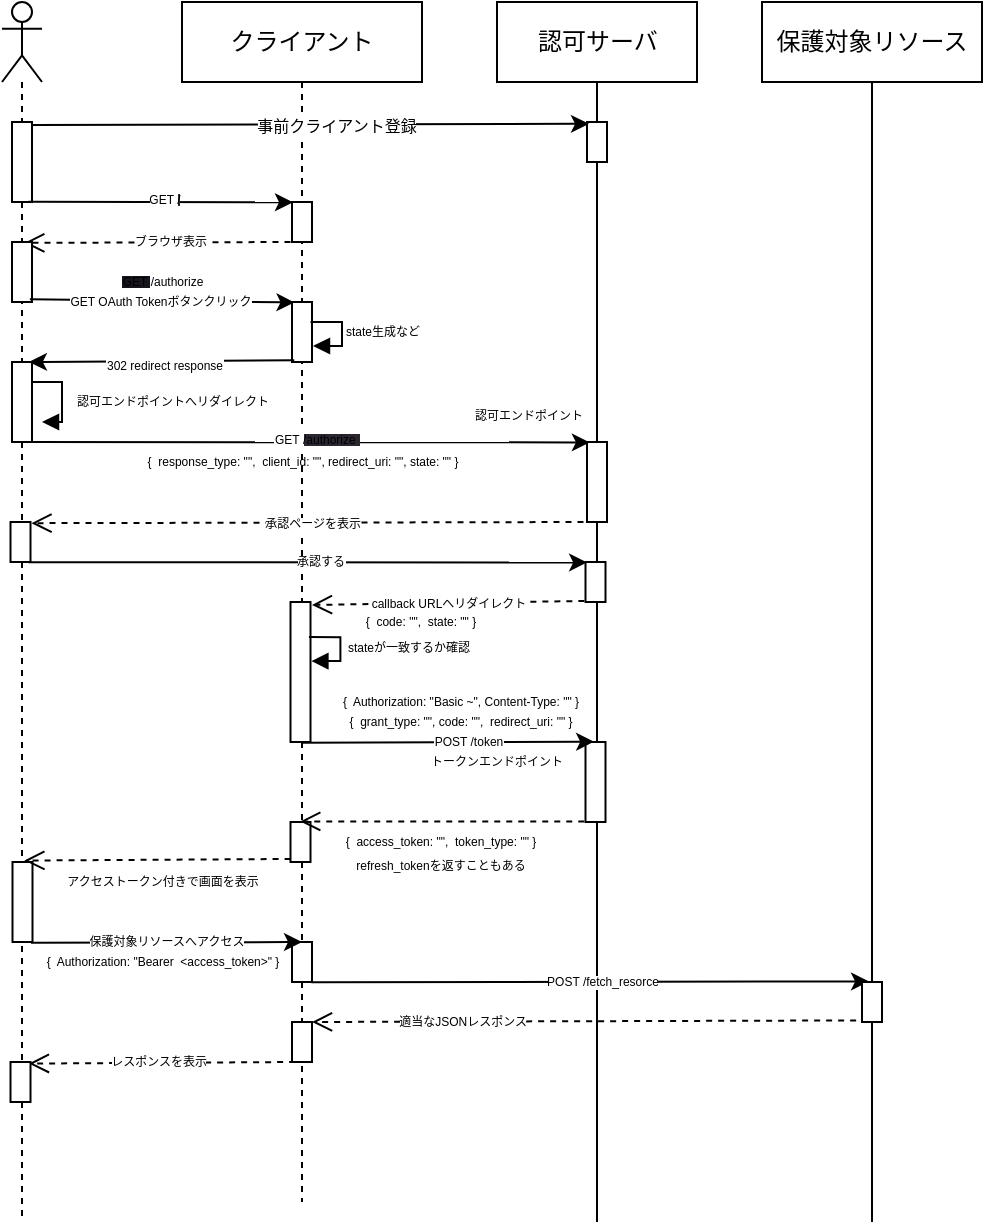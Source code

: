 <mxfile>
    <diagram id="ELHR5L6TcBTb3WxxxYSB" name="ページ1">
        <mxGraphModel dx="739" dy="432" grid="1" gridSize="10" guides="1" tooltips="1" connect="1" arrows="1" fold="1" page="1" pageScale="1" pageWidth="827" pageHeight="1169" math="0" shadow="0">
            <root>
                <mxCell id="0"/>
                <mxCell id="1" parent="0"/>
                <mxCell id="9" value="クライアント" style="shape=umlLifeline;perimeter=lifelinePerimeter;whiteSpace=wrap;html=1;container=1;collapsible=0;recursiveResize=0;outlineConnect=0;" parent="1" vertex="1">
                    <mxGeometry x="240" y="100" width="120" height="600" as="geometry"/>
                </mxCell>
                <mxCell id="35" value="" style="html=1;points=[];perimeter=orthogonalPerimeter;" parent="9" vertex="1">
                    <mxGeometry x="55" y="100" width="10" height="20" as="geometry"/>
                </mxCell>
                <mxCell id="47" value="" style="html=1;points=[];perimeter=orthogonalPerimeter;" parent="9" vertex="1">
                    <mxGeometry x="54.25" y="300" width="10" height="70" as="geometry"/>
                </mxCell>
                <mxCell id="120" value="" style="html=1;points=[];perimeter=orthogonalPerimeter;" vertex="1" parent="9">
                    <mxGeometry x="55" y="150" width="10" height="30" as="geometry"/>
                </mxCell>
                <mxCell id="127" value="" style="endArrow=classic;html=1;fontSize=8;entryX=0.894;entryY=-0.005;entryDx=0;entryDy=0;entryPerimeter=0;exitX=0.111;exitY=0.971;exitDx=0;exitDy=0;exitPerimeter=0;" edge="1" parent="9" source="120">
                    <mxGeometry width="50" height="50" relative="1" as="geometry">
                        <mxPoint x="45.0" y="180.05" as="sourcePoint"/>
                        <mxPoint x="-76.54" y="180" as="targetPoint"/>
                    </mxGeometry>
                </mxCell>
                <mxCell id="128" value="&lt;font style=&quot;font-size: 6px;&quot;&gt;302 redirect response&lt;/font&gt;" style="edgeLabel;html=1;align=center;verticalAlign=middle;resizable=0;points=[];fontSize=8;" vertex="1" connectable="0" parent="127">
                    <mxGeometry x="-0.018" y="1" relative="1" as="geometry">
                        <mxPoint as="offset"/>
                    </mxGeometry>
                </mxCell>
                <mxCell id="132" value="" style="endArrow=classic;html=1;fontSize=8;exitX=0.817;exitY=0.997;exitDx=0;exitDy=0;exitPerimeter=0;entryX=0.144;entryY=0.005;entryDx=0;entryDy=0;entryPerimeter=0;" edge="1" parent="9" target="12">
                    <mxGeometry width="50" height="50" relative="1" as="geometry">
                        <mxPoint x="-77.31" y="220.0" as="sourcePoint"/>
                        <mxPoint x="45" y="220" as="targetPoint"/>
                    </mxGeometry>
                </mxCell>
                <mxCell id="133" value="&lt;font style=&quot;font-size: 6px;&quot;&gt;GET&amp;nbsp;&lt;span style=&quot;background-color: rgb(42, 37, 47);&quot;&gt;/&lt;/span&gt;&lt;span style=&quot;background-color: rgb(42, 37, 47);&quot;&gt;authorize&amp;nbsp;&lt;/span&gt;&lt;/font&gt;" style="edgeLabel;html=1;align=center;verticalAlign=middle;resizable=0;points=[];fontSize=8;" vertex="1" connectable="0" parent="132">
                    <mxGeometry x="0.023" y="2" relative="1" as="geometry">
                        <mxPoint as="offset"/>
                    </mxGeometry>
                </mxCell>
                <mxCell id="156" value="" style="html=1;points=[];perimeter=orthogonalPerimeter;" vertex="1" parent="9">
                    <mxGeometry x="54.25" y="410" width="10" height="20" as="geometry"/>
                </mxCell>
                <mxCell id="158" value="&lt;div style=&quot;text-align: left;&quot;&gt;&lt;/div&gt;&lt;div style=&quot;text-align: left;&quot;&gt;&lt;span style=&quot;background-color: initial;&quot;&gt;{&lt;/span&gt;&lt;span style=&quot;background-color: initial;&quot;&gt;&amp;nbsp; response_type: &quot;&quot;,&lt;/span&gt;&lt;span style=&quot;background-color: initial;&quot;&gt;&amp;nbsp; client_id: &quot;&quot;, redirect_uri: &quot;&quot;, state: &quot;&quot;&amp;nbsp;&lt;/span&gt;&lt;span style=&quot;background-color: initial;&quot;&gt;}&lt;/span&gt;&lt;/div&gt;" style="text;html=1;align=center;verticalAlign=middle;resizable=0;points=[];autosize=1;strokeColor=none;fillColor=none;fontSize=6;" vertex="1" parent="9">
                    <mxGeometry x="-30" y="220" width="180" height="20" as="geometry"/>
                </mxCell>
                <mxCell id="159" value="" style="edgeStyle=orthogonalEdgeStyle;html=1;align=left;spacingLeft=2;endArrow=block;rounded=0;entryX=1.045;entryY=0.748;fontSize=8;entryDx=0;entryDy=0;entryPerimeter=0;" edge="1" parent="9" target="120">
                    <mxGeometry x="-0.2" y="50" relative="1" as="geometry">
                        <mxPoint x="64.25" y="160" as="sourcePoint"/>
                        <Array as="points">
                            <mxPoint x="80" y="160"/>
                            <mxPoint x="80" y="172"/>
                            <mxPoint x="65" y="172"/>
                        </Array>
                        <mxPoint x="69.25" y="180" as="targetPoint"/>
                        <mxPoint x="-45" y="-50" as="offset"/>
                    </mxGeometry>
                </mxCell>
                <mxCell id="160" value="state生成など" style="text;html=1;align=center;verticalAlign=middle;resizable=0;points=[];autosize=1;strokeColor=none;fillColor=none;fontSize=6;" vertex="1" parent="9">
                    <mxGeometry x="70" y="155" width="60" height="20" as="geometry"/>
                </mxCell>
                <mxCell id="165" value="アクセストークン付きで画面を表示" style="text;html=1;align=center;verticalAlign=middle;resizable=0;points=[];autosize=1;strokeColor=none;fillColor=none;fontSize=6;" vertex="1" parent="9">
                    <mxGeometry x="-70" y="430" width="120" height="20" as="geometry"/>
                </mxCell>
                <mxCell id="166" value="" style="html=1;verticalAlign=bottom;endArrow=open;dashed=1;endSize=8;fontSize=8;exitX=0.004;exitY=0.924;exitDx=0;exitDy=0;exitPerimeter=0;entryX=0.592;entryY=-0.018;entryDx=0;entryDy=0;entryPerimeter=0;" edge="1" parent="9">
                    <mxGeometry x="-0.064" y="-19" relative="1" as="geometry">
                        <mxPoint x="54.25" y="120" as="sourcePoint"/>
                        <mxPoint x="-78.87" y="120.44" as="targetPoint"/>
                        <mxPoint as="offset"/>
                    </mxGeometry>
                </mxCell>
                <mxCell id="167" value="ブラウザ表示" style="edgeLabel;html=1;align=center;verticalAlign=middle;resizable=0;points=[];fontSize=6;" vertex="1" connectable="0" parent="166">
                    <mxGeometry x="-0.08" relative="1" as="geometry">
                        <mxPoint as="offset"/>
                    </mxGeometry>
                </mxCell>
                <mxCell id="168" value="" style="html=1;points=[];perimeter=orthogonalPerimeter;" vertex="1" parent="9">
                    <mxGeometry x="55" y="470" width="10" height="20" as="geometry"/>
                </mxCell>
                <mxCell id="184" value="" style="html=1;points=[];perimeter=orthogonalPerimeter;" vertex="1" parent="9">
                    <mxGeometry x="55" y="510" width="10" height="20" as="geometry"/>
                </mxCell>
                <mxCell id="185" value="" style="html=1;verticalAlign=bottom;endArrow=open;dashed=1;endSize=8;fontSize=8;exitX=0.307;exitY=0.96;exitDx=0;exitDy=0;exitPerimeter=0;" edge="1" parent="9" source="171">
                    <mxGeometry x="-0.064" y="-19" relative="1" as="geometry">
                        <mxPoint x="207.03" y="510.0" as="sourcePoint"/>
                        <mxPoint x="65.005" y="510.0" as="targetPoint"/>
                        <mxPoint as="offset"/>
                    </mxGeometry>
                </mxCell>
                <mxCell id="186" value="適当なJSONレスポンス" style="edgeLabel;html=1;align=center;verticalAlign=middle;resizable=0;points=[];fontSize=6;" vertex="1" connectable="0" parent="185">
                    <mxGeometry x="0.681" y="-1" relative="1" as="geometry">
                        <mxPoint x="30" y="1" as="offset"/>
                    </mxGeometry>
                </mxCell>
                <mxCell id="188" value="" style="html=1;verticalAlign=bottom;endArrow=open;dashed=1;endSize=8;fontSize=8;exitX=0.004;exitY=0.924;exitDx=0;exitDy=0;exitPerimeter=0;entryX=0.592;entryY=-0.018;entryDx=0;entryDy=0;entryPerimeter=0;" edge="1" parent="9">
                    <mxGeometry x="-0.064" y="-19" relative="1" as="geometry">
                        <mxPoint x="56.56" y="530" as="sourcePoint"/>
                        <mxPoint x="-76.56" y="530.8" as="targetPoint"/>
                        <mxPoint as="offset"/>
                    </mxGeometry>
                </mxCell>
                <mxCell id="189" value="レスポンスを表示" style="edgeLabel;html=1;align=center;verticalAlign=middle;resizable=0;points=[];fontSize=6;" vertex="1" connectable="0" parent="188">
                    <mxGeometry x="0.028" y="-1" relative="1" as="geometry">
                        <mxPoint as="offset"/>
                    </mxGeometry>
                </mxCell>
                <mxCell id="190" value="&lt;span style=&quot;text-align: left; background-color: initial;&quot;&gt;{&lt;/span&gt;&lt;span style=&quot;text-align: left; background-color: initial;&quot;&gt;&amp;nbsp; Authorization: &quot;Bearer&amp;nbsp; &amp;lt;access_token&amp;gt;&quot;&amp;nbsp;&lt;/span&gt;&lt;span style=&quot;text-align: left; background-color: initial;&quot;&gt;}&lt;/span&gt;" style="text;html=1;align=center;verticalAlign=middle;resizable=0;points=[];autosize=1;strokeColor=none;fillColor=none;fontSize=6;" vertex="1" parent="9">
                    <mxGeometry x="-80" y="470" width="140" height="20" as="geometry"/>
                </mxCell>
                <mxCell id="10" value="認可サーバ" style="shape=umlLifeline;perimeter=lifelinePerimeter;whiteSpace=wrap;html=1;container=1;collapsible=0;recursiveResize=0;outlineConnect=0;lifelineDashed=0;" parent="1" vertex="1">
                    <mxGeometry x="397.5" y="100" width="100" height="610" as="geometry"/>
                </mxCell>
                <mxCell id="12" value="" style="html=1;points=[];perimeter=orthogonalPerimeter;" parent="10" vertex="1">
                    <mxGeometry x="45" y="220" width="10" height="40" as="geometry"/>
                </mxCell>
                <mxCell id="50" value="" style="html=1;points=[];perimeter=orthogonalPerimeter;" parent="10" vertex="1">
                    <mxGeometry x="44.25" y="370" width="10" height="40" as="geometry"/>
                </mxCell>
                <mxCell id="108" value="" style="html=1;points=[];perimeter=orthogonalPerimeter;" vertex="1" parent="10">
                    <mxGeometry x="45" y="60" width="10" height="20" as="geometry"/>
                </mxCell>
                <mxCell id="13" value="&lt;font style=&quot;&quot;&gt;&lt;font style=&quot;font-size: 6px;&quot;&gt;認可エンドポイント&lt;/font&gt;&lt;br&gt;&lt;/font&gt;" style="text;html=1;align=center;verticalAlign=middle;resizable=0;points=[];autosize=1;strokeColor=none;fillColor=none;" parent="10" vertex="1">
                    <mxGeometry x="-25" y="190" width="80" height="30" as="geometry"/>
                </mxCell>
                <mxCell id="139" value="" style="html=1;points=[];perimeter=orthogonalPerimeter;" vertex="1" parent="10">
                    <mxGeometry x="44.25" y="280" width="10" height="20" as="geometry"/>
                </mxCell>
                <mxCell id="154" value="トークンエンドポイント" style="text;html=1;align=center;verticalAlign=middle;resizable=0;points=[];autosize=1;strokeColor=none;fillColor=none;fontSize=6;" vertex="1" parent="10">
                    <mxGeometry x="-45.75" y="370" width="90" height="20" as="geometry"/>
                </mxCell>
                <mxCell id="15" value="" style="shape=umlLifeline;participant=umlActor;perimeter=lifelinePerimeter;whiteSpace=wrap;html=1;container=1;collapsible=0;recursiveResize=0;verticalAlign=top;spacingTop=36;outlineConnect=0;fontSize=10;" parent="1" vertex="1">
                    <mxGeometry x="150" y="100" width="20" height="610" as="geometry"/>
                </mxCell>
                <mxCell id="107" value="" style="html=1;points=[];perimeter=orthogonalPerimeter;" vertex="1" parent="15">
                    <mxGeometry x="5" y="60" width="10" height="40" as="geometry"/>
                </mxCell>
                <mxCell id="115" value="" style="html=1;points=[];perimeter=orthogonalPerimeter;" vertex="1" parent="15">
                    <mxGeometry x="5" y="120" width="10" height="30" as="geometry"/>
                </mxCell>
                <mxCell id="126" value="" style="html=1;points=[];perimeter=orthogonalPerimeter;" vertex="1" parent="15">
                    <mxGeometry x="5" y="180" width="10" height="40" as="geometry"/>
                </mxCell>
                <mxCell id="134" value="" style="html=1;points=[];perimeter=orthogonalPerimeter;" vertex="1" parent="15">
                    <mxGeometry x="4.25" y="260" width="10" height="20" as="geometry"/>
                </mxCell>
                <mxCell id="187" value="" style="html=1;points=[];perimeter=orthogonalPerimeter;" vertex="1" parent="15">
                    <mxGeometry x="4.25" y="530" width="10" height="20" as="geometry"/>
                </mxCell>
                <mxCell id="34" value="" style="html=1;verticalAlign=bottom;endArrow=open;dashed=1;endSize=8;fontSize=8;exitX=0.5;exitY=1;exitDx=0;exitDy=0;exitPerimeter=0;entryX=1.048;entryY=0.029;entryDx=0;entryDy=0;entryPerimeter=0;" parent="1" target="134" edge="1">
                    <mxGeometry relative="1" as="geometry">
                        <mxPoint x="446.75" y="360" as="sourcePoint"/>
                        <mxPoint x="288.981" y="360" as="targetPoint"/>
                    </mxGeometry>
                </mxCell>
                <mxCell id="136" value="承認ページを表示" style="edgeLabel;html=1;align=center;verticalAlign=middle;resizable=0;points=[];fontSize=6;" vertex="1" connectable="0" parent="34">
                    <mxGeometry x="0.007" relative="1" as="geometry">
                        <mxPoint as="offset"/>
                    </mxGeometry>
                </mxCell>
                <mxCell id="46" value="" style="edgeStyle=orthogonalEdgeStyle;html=1;align=left;spacingLeft=2;endArrow=block;rounded=0;entryX=1;entryY=0;fontSize=8;" parent="1" edge="1">
                    <mxGeometry x="-0.2" y="50" relative="1" as="geometry">
                        <mxPoint x="165" y="290" as="sourcePoint"/>
                        <Array as="points">
                            <mxPoint x="180" y="290"/>
                            <mxPoint x="180" y="310"/>
                        </Array>
                        <mxPoint x="170" y="310" as="targetPoint"/>
                        <mxPoint x="-45" y="-50" as="offset"/>
                    </mxGeometry>
                </mxCell>
                <mxCell id="70" value="" style="html=1;verticalAlign=bottom;endArrow=open;dashed=1;endSize=8;fontSize=8;exitX=-0.062;exitY=0.993;exitDx=0;exitDy=0;exitPerimeter=0;" parent="1" source="50" edge="1">
                    <mxGeometry x="-0.064" y="-19" relative="1" as="geometry">
                        <mxPoint x="502.07" y="614" as="sourcePoint"/>
                        <mxPoint x="299.105" y="509.72" as="targetPoint"/>
                        <mxPoint as="offset"/>
                    </mxGeometry>
                </mxCell>
                <mxCell id="109" value="" style="endArrow=classic;html=1;exitX=1.048;exitY=0.036;exitDx=0;exitDy=0;exitPerimeter=0;entryX=0.099;entryY=0.046;entryDx=0;entryDy=0;entryPerimeter=0;" edge="1" parent="1" source="107" target="108">
                    <mxGeometry width="50" height="50" relative="1" as="geometry">
                        <mxPoint x="330" y="270" as="sourcePoint"/>
                        <mxPoint x="380" y="220" as="targetPoint"/>
                    </mxGeometry>
                </mxCell>
                <mxCell id="110" value="&lt;font style=&quot;font-size: 8px;&quot;&gt;事前クライアント登録&lt;/font&gt;" style="edgeLabel;html=1;align=center;verticalAlign=middle;resizable=0;points=[];" vertex="1" connectable="0" parent="109">
                    <mxGeometry x="0.09" relative="1" as="geometry">
                        <mxPoint as="offset"/>
                    </mxGeometry>
                </mxCell>
                <mxCell id="111" value="" style="endArrow=classic;html=1;fontSize=8;exitX=0.817;exitY=0.997;exitDx=0;exitDy=0;exitPerimeter=0;entryX=0.048;entryY=0.006;entryDx=0;entryDy=0;entryPerimeter=0;" edge="1" parent="1" source="107" target="35">
                    <mxGeometry width="50" height="50" relative="1" as="geometry">
                        <mxPoint x="330" y="320" as="sourcePoint"/>
                        <mxPoint x="380" y="270" as="targetPoint"/>
                    </mxGeometry>
                </mxCell>
                <mxCell id="117" value="&lt;font style=&quot;font-size: 6px;&quot;&gt;GET&amp;nbsp;&lt;span style=&quot;background-color: rgb(42, 37, 47);&quot;&gt;/&lt;/span&gt;&lt;/font&gt;" style="edgeLabel;html=1;align=center;verticalAlign=middle;resizable=0;points=[];fontSize=8;" vertex="1" connectable="0" parent="111">
                    <mxGeometry x="0.023" y="2" relative="1" as="geometry">
                        <mxPoint as="offset"/>
                    </mxGeometry>
                </mxCell>
                <mxCell id="121" value="" style="endArrow=classic;html=1;fontSize=8;entryX=0.125;entryY=0.008;entryDx=0;entryDy=0;entryPerimeter=0;exitX=0.894;exitY=0.954;exitDx=0;exitDy=0;exitPerimeter=0;" edge="1" parent="1" source="115" target="120">
                    <mxGeometry width="50" height="50" relative="1" as="geometry">
                        <mxPoint x="331.54" y="260.05" as="sourcePoint"/>
                        <mxPoint x="200.0" y="260" as="targetPoint"/>
                    </mxGeometry>
                </mxCell>
                <mxCell id="122" value="&lt;font style=&quot;font-size: 6px;&quot;&gt;GET OAuth Tokenボタンクリック&lt;/font&gt;" style="edgeLabel;html=1;align=center;verticalAlign=middle;resizable=0;points=[];fontSize=8;" vertex="1" connectable="0" parent="121">
                    <mxGeometry x="-0.018" y="1" relative="1" as="geometry">
                        <mxPoint as="offset"/>
                    </mxGeometry>
                </mxCell>
                <mxCell id="124" value="&lt;font style=&quot;font-size: 6px;&quot;&gt;&lt;span style=&quot;background-color: rgb(24, 20, 29);&quot;&gt;GET&amp;nbsp;&lt;/span&gt;/authorize&lt;/font&gt;" style="text;html=1;align=center;verticalAlign=middle;resizable=0;points=[];autosize=1;strokeColor=none;fillColor=none;fontSize=6;" vertex="1" parent="1">
                    <mxGeometry x="200" y="230" width="60" height="20" as="geometry"/>
                </mxCell>
                <mxCell id="131" value="&lt;font style=&quot;font-size: 6px;&quot;&gt;認可エンドポイントへリダイレクト&lt;/font&gt;" style="text;html=1;align=center;verticalAlign=middle;resizable=0;points=[];autosize=1;strokeColor=none;fillColor=none;fontSize=6;" vertex="1" parent="1">
                    <mxGeometry x="175" y="290" width="120" height="20" as="geometry"/>
                </mxCell>
                <mxCell id="140" value="" style="endArrow=classic;html=1;fontSize=6;entryX=0.081;entryY=0.011;entryDx=0;entryDy=0;entryPerimeter=0;exitX=0.9;exitY=1.006;exitDx=0;exitDy=0;exitPerimeter=0;" edge="1" parent="1" source="134" target="139">
                    <mxGeometry width="50" height="50" relative="1" as="geometry">
                        <mxPoint x="309.25" y="420" as="sourcePoint"/>
                        <mxPoint x="359.25" y="370" as="targetPoint"/>
                    </mxGeometry>
                </mxCell>
                <mxCell id="141" value="承認する" style="edgeLabel;html=1;align=center;verticalAlign=middle;resizable=0;points=[];fontSize=6;" vertex="1" connectable="0" parent="140">
                    <mxGeometry x="0.086" relative="1" as="geometry">
                        <mxPoint x="-6" as="offset"/>
                    </mxGeometry>
                </mxCell>
                <mxCell id="144" value="" style="html=1;verticalAlign=bottom;endArrow=open;dashed=1;endSize=8;fontSize=8;exitX=-0.057;exitY=0.974;exitDx=0;exitDy=0;exitPerimeter=0;entryX=1.073;entryY=0.021;entryDx=0;entryDy=0;entryPerimeter=0;" edge="1" parent="1" source="139" target="47">
                    <mxGeometry relative="1" as="geometry">
                        <mxPoint x="456.75" y="370" as="sourcePoint"/>
                        <mxPoint x="174.73" y="370.58" as="targetPoint"/>
                    </mxGeometry>
                </mxCell>
                <mxCell id="145" value="callback URLへリダイレクト" style="edgeLabel;html=1;align=center;verticalAlign=middle;resizable=0;points=[];fontSize=6;" vertex="1" connectable="0" parent="144">
                    <mxGeometry x="0.007" relative="1" as="geometry">
                        <mxPoint as="offset"/>
                    </mxGeometry>
                </mxCell>
                <mxCell id="146" value="&lt;div style=&quot;text-align: left;&quot;&gt;&lt;/div&gt;&lt;div style=&quot;text-align: left;&quot;&gt;&lt;span style=&quot;background-color: initial;&quot;&gt;{&lt;/span&gt;&lt;span style=&quot;background-color: initial;&quot;&gt;&amp;nbsp; code: &quot;&quot;,&lt;/span&gt;&lt;span style=&quot;background-color: initial;&quot;&gt;&amp;nbsp; state: &quot;&quot;&amp;nbsp;&lt;/span&gt;&lt;span style=&quot;background-color: initial;&quot;&gt;}&lt;/span&gt;&lt;/div&gt;" style="text;html=1;align=center;verticalAlign=middle;resizable=0;points=[];autosize=1;strokeColor=none;fillColor=none;fontSize=6;" vertex="1" parent="1">
                    <mxGeometry x="319.25" y="400" width="80" height="20" as="geometry"/>
                </mxCell>
                <mxCell id="147" value="" style="endArrow=classic;html=1;fontSize=6;exitX=0.551;exitY=1.006;exitDx=0;exitDy=0;exitPerimeter=0;entryX=0.433;entryY=-0.004;entryDx=0;entryDy=0;entryPerimeter=0;" edge="1" parent="1" target="50">
                    <mxGeometry width="50" height="50" relative="1" as="geometry">
                        <mxPoint x="299.76" y="470.36" as="sourcePoint"/>
                        <mxPoint x="409.25" y="430" as="targetPoint"/>
                    </mxGeometry>
                </mxCell>
                <mxCell id="150" value="POST /token" style="edgeLabel;html=1;align=center;verticalAlign=middle;resizable=0;points=[];fontSize=6;" vertex="1" connectable="0" parent="147">
                    <mxGeometry x="0.129" relative="1" as="geometry">
                        <mxPoint as="offset"/>
                    </mxGeometry>
                </mxCell>
                <mxCell id="151" value="&lt;div style=&quot;text-align: left;&quot;&gt;&lt;/div&gt;&lt;div style=&quot;text-align: left;&quot;&gt;&lt;span style=&quot;background-color: initial;&quot;&gt;{&lt;/span&gt;&lt;span style=&quot;background-color: initial;&quot;&gt;&amp;nbsp; grant_type: &quot;&quot;,&amp;nbsp;&lt;/span&gt;&lt;span style=&quot;background-color: initial;&quot;&gt;code: &quot;&quot;,&lt;/span&gt;&lt;span style=&quot;background-color: initial;&quot;&gt;&amp;nbsp; redirect_uri: &quot;&quot;&amp;nbsp;&lt;/span&gt;&lt;span style=&quot;background-color: initial;&quot;&gt;}&lt;/span&gt;&lt;/div&gt;" style="text;html=1;align=center;verticalAlign=middle;resizable=0;points=[];autosize=1;strokeColor=none;fillColor=none;fontSize=6;" vertex="1" parent="1">
                    <mxGeometry x="309.25" y="450" width="140" height="20" as="geometry"/>
                </mxCell>
                <mxCell id="152" value="&lt;div style=&quot;text-align: left;&quot;&gt;&lt;/div&gt;&lt;div style=&quot;text-align: left;&quot;&gt;&lt;span style=&quot;background-color: initial;&quot;&gt;{&lt;/span&gt;&lt;span style=&quot;background-color: initial;&quot;&gt;&amp;nbsp; Authorization: &quot;Basic ~&quot;,&amp;nbsp;&lt;/span&gt;&lt;span style=&quot;background-color: initial;&quot;&gt;Content-Type: &quot;&quot;&lt;/span&gt;&lt;span style=&quot;background-color: initial;&quot;&gt;&amp;nbsp;&lt;/span&gt;&lt;span style=&quot;background-color: initial;&quot;&gt;}&lt;/span&gt;&lt;/div&gt;" style="text;html=1;align=center;verticalAlign=middle;resizable=0;points=[];autosize=1;strokeColor=none;fillColor=none;fontSize=6;" vertex="1" parent="1">
                    <mxGeometry x="309.25" y="440" width="140" height="20" as="geometry"/>
                </mxCell>
                <mxCell id="155" value="&lt;div style=&quot;text-align: left;&quot;&gt;&lt;/div&gt;&lt;div style=&quot;text-align: left;&quot;&gt;&lt;span style=&quot;background-color: initial;&quot;&gt;{&lt;/span&gt;&lt;span style=&quot;background-color: initial;&quot;&gt;&amp;nbsp; access_token: &quot;&quot;,&lt;/span&gt;&lt;span style=&quot;background-color: initial;&quot;&gt;&amp;nbsp; token_type: &quot;&quot;&amp;nbsp;&lt;/span&gt;&lt;span style=&quot;background-color: initial;&quot;&gt;}&lt;/span&gt;&lt;/div&gt;" style="text;html=1;align=center;verticalAlign=middle;resizable=0;points=[];autosize=1;strokeColor=none;fillColor=none;fontSize=6;" vertex="1" parent="1">
                    <mxGeometry x="309.25" y="510" width="120" height="20" as="geometry"/>
                </mxCell>
                <mxCell id="161" value="" style="edgeStyle=orthogonalEdgeStyle;html=1;align=left;spacingLeft=2;endArrow=block;rounded=0;entryX=1.045;entryY=0.748;fontSize=8;entryDx=0;entryDy=0;entryPerimeter=0;" edge="1" parent="1">
                    <mxGeometry x="-0.2" y="50" relative="1" as="geometry">
                        <mxPoint x="303.47" y="417.56" as="sourcePoint"/>
                        <Array as="points">
                            <mxPoint x="319.22" y="417.56"/>
                            <mxPoint x="319.22" y="429.56"/>
                            <mxPoint x="304.22" y="429.56"/>
                        </Array>
                        <mxPoint x="304.67" y="430.0" as="targetPoint"/>
                        <mxPoint x="-45" y="-50" as="offset"/>
                    </mxGeometry>
                </mxCell>
                <mxCell id="162" value="stateが一致するか確認" style="text;html=1;align=center;verticalAlign=middle;resizable=0;points=[];autosize=1;strokeColor=none;fillColor=none;fontSize=6;" vertex="1" parent="1">
                    <mxGeometry x="312.5" y="413" width="80" height="20" as="geometry"/>
                </mxCell>
                <mxCell id="164" value="" style="html=1;points=[];perimeter=orthogonalPerimeter;" vertex="1" parent="1">
                    <mxGeometry x="155.25" y="530" width="10" height="40" as="geometry"/>
                </mxCell>
                <mxCell id="163" value="" style="html=1;verticalAlign=bottom;endArrow=open;dashed=1;endSize=8;fontSize=8;exitX=0.004;exitY=0.924;exitDx=0;exitDy=0;exitPerimeter=0;entryX=0.592;entryY=-0.018;entryDx=0;entryDy=0;entryPerimeter=0;" edge="1" parent="1" source="156" target="164">
                    <mxGeometry x="-0.064" y="-19" relative="1" as="geometry">
                        <mxPoint x="292.03" y="519.72" as="sourcePoint"/>
                        <mxPoint x="190" y="530" as="targetPoint"/>
                        <mxPoint as="offset"/>
                    </mxGeometry>
                </mxCell>
                <mxCell id="169" value="" style="endArrow=classic;html=1;fontSize=6;exitX=0.926;exitY=1.01;exitDx=0;exitDy=0;exitPerimeter=0;" edge="1" parent="1" source="164">
                    <mxGeometry width="50" height="50" relative="1" as="geometry">
                        <mxPoint x="180.0" y="579.69" as="sourcePoint"/>
                        <mxPoint x="300" y="570" as="targetPoint"/>
                    </mxGeometry>
                </mxCell>
                <mxCell id="170" value="保護対象リソースへアクセス" style="edgeLabel;html=1;align=center;verticalAlign=middle;resizable=0;points=[];fontSize=6;" vertex="1" connectable="0" parent="169">
                    <mxGeometry x="0.086" relative="1" as="geometry">
                        <mxPoint x="-6" as="offset"/>
                    </mxGeometry>
                </mxCell>
                <mxCell id="172" value="" style="endArrow=classic;html=1;fontSize=6;exitX=0.967;exitY=1.005;exitDx=0;exitDy=0;exitPerimeter=0;entryX=0.354;entryY=-0.013;entryDx=0;entryDy=0;entryPerimeter=0;" edge="1" parent="1" source="168" target="171">
                    <mxGeometry width="50" height="50" relative="1" as="geometry">
                        <mxPoint x="300" y="590.4" as="sourcePoint"/>
                        <mxPoint x="435.49" y="590" as="targetPoint"/>
                    </mxGeometry>
                </mxCell>
                <mxCell id="173" value="POST /fetch_resorce" style="edgeLabel;html=1;align=center;verticalAlign=middle;resizable=0;points=[];fontSize=6;" vertex="1" connectable="0" parent="172">
                    <mxGeometry x="0.086" relative="1" as="geometry">
                        <mxPoint x="-6" as="offset"/>
                    </mxGeometry>
                </mxCell>
                <mxCell id="174" value="保護対象リソース" style="shape=umlLifeline;perimeter=lifelinePerimeter;whiteSpace=wrap;html=1;container=1;collapsible=0;recursiveResize=0;outlineConnect=0;lifelineDashed=0;" vertex="1" parent="1">
                    <mxGeometry x="530" y="100" width="110" height="610" as="geometry"/>
                </mxCell>
                <mxCell id="171" value="" style="html=1;points=[];perimeter=orthogonalPerimeter;" vertex="1" parent="174">
                    <mxGeometry x="50" y="490" width="10" height="20" as="geometry"/>
                </mxCell>
                <mxCell id="191" value="refresh_tokenを返すこともある" style="text;html=1;align=center;verticalAlign=middle;resizable=0;points=[];autosize=1;strokeColor=none;fillColor=none;fontSize=6;" vertex="1" parent="1">
                    <mxGeometry x="314.25" y="522" width="110" height="20" as="geometry"/>
                </mxCell>
            </root>
        </mxGraphModel>
    </diagram>
</mxfile>